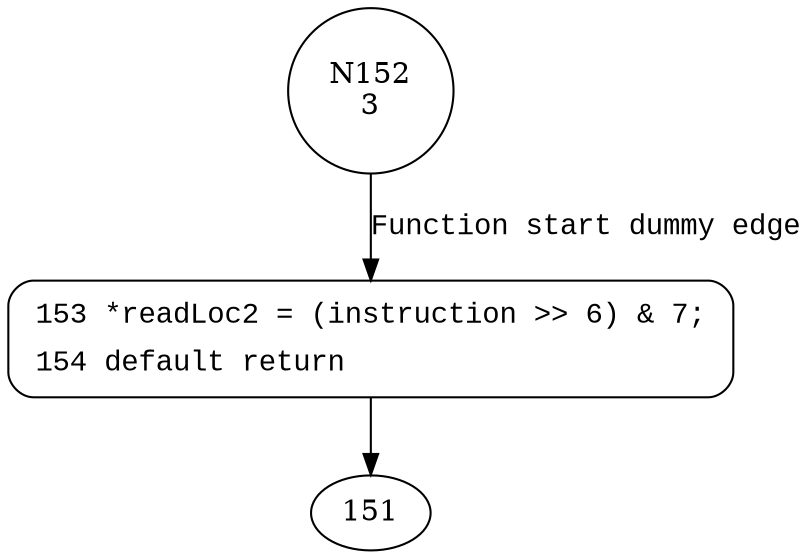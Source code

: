 digraph decodeLoc2 {
152 [shape="circle" label="N152\n3"]
153 [shape="circle" label="N153\n2"]
153 [style="filled,bold" penwidth="1" fillcolor="white" fontname="Courier New" shape="Mrecord" label=<<table border="0" cellborder="0" cellpadding="3" bgcolor="white"><tr><td align="right">153</td><td align="left">*readLoc2 = (instruction &gt;&gt; 6) &amp; 7;</td></tr><tr><td align="right">154</td><td align="left">default return</td></tr></table>>]
153 -> 151[label=""]
152 -> 153 [label="Function start dummy edge" fontname="Courier New"]
}